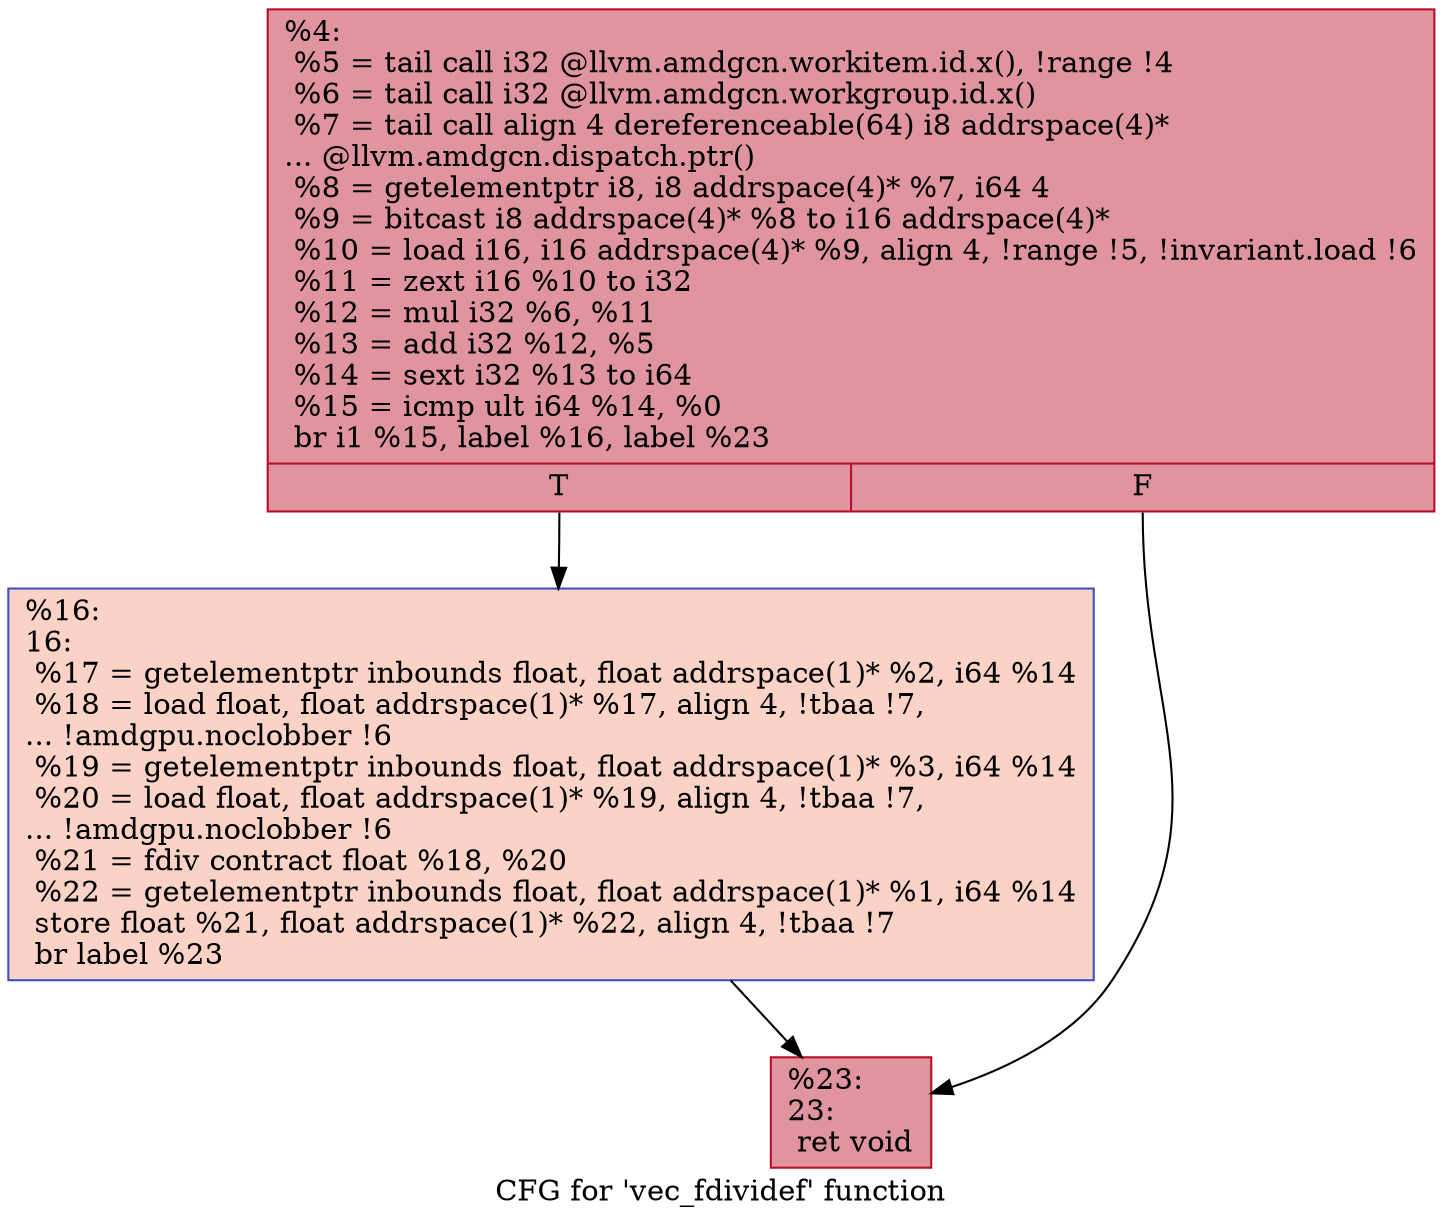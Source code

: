 digraph "CFG for 'vec_fdividef' function" {
	label="CFG for 'vec_fdividef' function";

	Node0x63f90f0 [shape=record,color="#b70d28ff", style=filled, fillcolor="#b70d2870",label="{%4:\l  %5 = tail call i32 @llvm.amdgcn.workitem.id.x(), !range !4\l  %6 = tail call i32 @llvm.amdgcn.workgroup.id.x()\l  %7 = tail call align 4 dereferenceable(64) i8 addrspace(4)*\l... @llvm.amdgcn.dispatch.ptr()\l  %8 = getelementptr i8, i8 addrspace(4)* %7, i64 4\l  %9 = bitcast i8 addrspace(4)* %8 to i16 addrspace(4)*\l  %10 = load i16, i16 addrspace(4)* %9, align 4, !range !5, !invariant.load !6\l  %11 = zext i16 %10 to i32\l  %12 = mul i32 %6, %11\l  %13 = add i32 %12, %5\l  %14 = sext i32 %13 to i64\l  %15 = icmp ult i64 %14, %0\l  br i1 %15, label %16, label %23\l|{<s0>T|<s1>F}}"];
	Node0x63f90f0:s0 -> Node0x63f9180;
	Node0x63f90f0:s1 -> Node0x63fb100;
	Node0x63f9180 [shape=record,color="#3d50c3ff", style=filled, fillcolor="#f59c7d70",label="{%16:\l16:                                               \l  %17 = getelementptr inbounds float, float addrspace(1)* %2, i64 %14\l  %18 = load float, float addrspace(1)* %17, align 4, !tbaa !7,\l... !amdgpu.noclobber !6\l  %19 = getelementptr inbounds float, float addrspace(1)* %3, i64 %14\l  %20 = load float, float addrspace(1)* %19, align 4, !tbaa !7,\l... !amdgpu.noclobber !6\l  %21 = fdiv contract float %18, %20\l  %22 = getelementptr inbounds float, float addrspace(1)* %1, i64 %14\l  store float %21, float addrspace(1)* %22, align 4, !tbaa !7\l  br label %23\l}"];
	Node0x63f9180 -> Node0x63fb100;
	Node0x63fb100 [shape=record,color="#b70d28ff", style=filled, fillcolor="#b70d2870",label="{%23:\l23:                                               \l  ret void\l}"];
}
